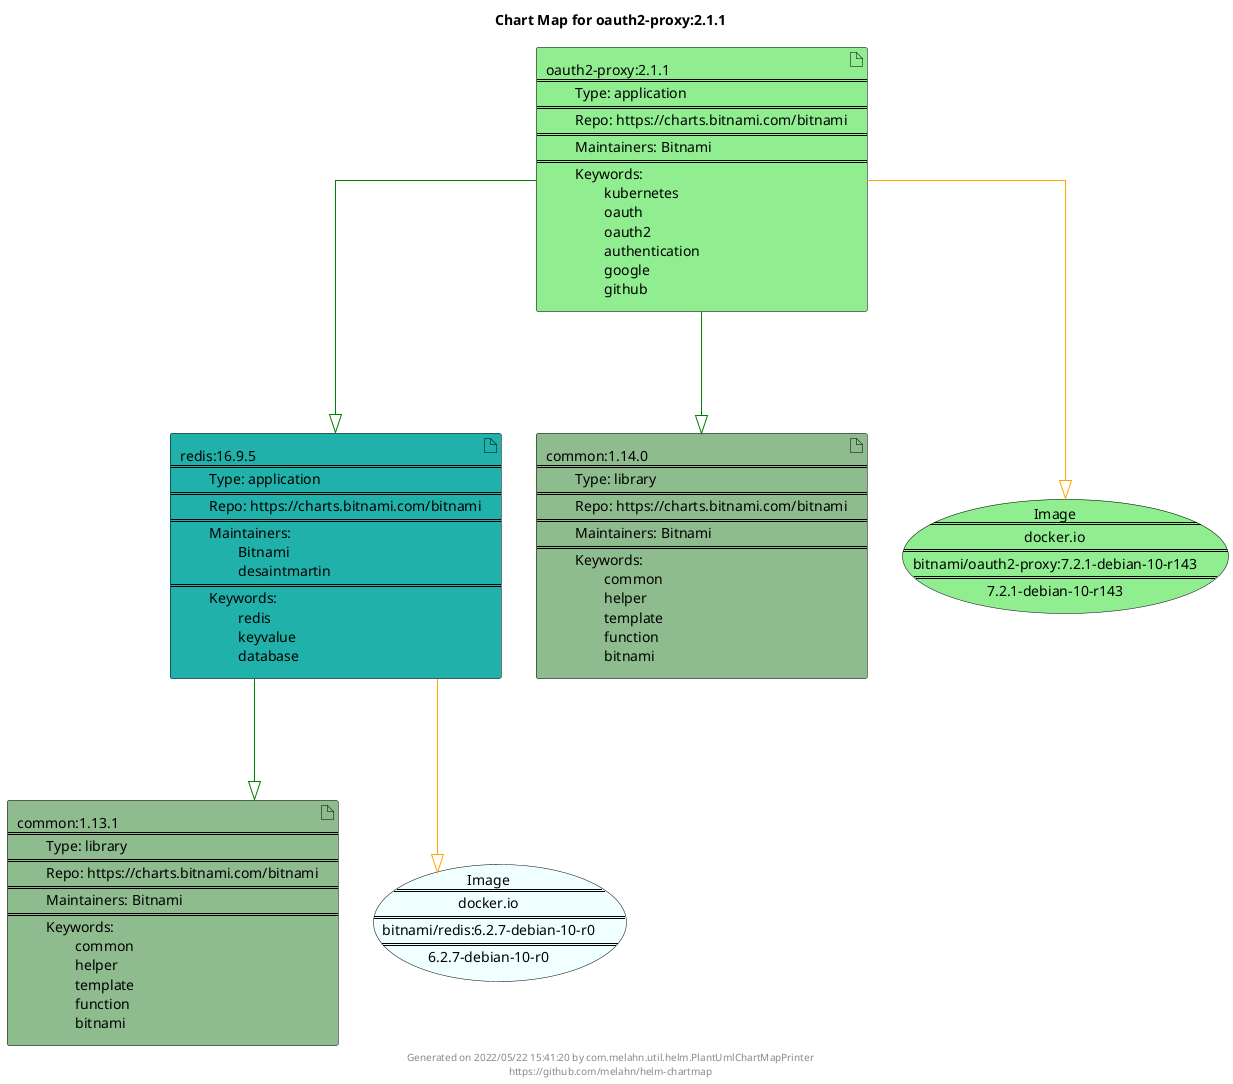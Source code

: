 @startuml
skinparam linetype ortho
skinparam backgroundColor white
skinparam usecaseBorderColor black
skinparam usecaseArrowColor LightSlateGray
skinparam artifactBorderColor black
skinparam artifactArrowColor LightSlateGray

title Chart Map for oauth2-proxy:2.1.1

'There are 4 referenced Helm Charts
artifact "common:1.13.1\n====\n\tType: library\n====\n\tRepo: https://charts.bitnami.com/bitnami\n====\n\tMaintainers: Bitnami\n====\n\tKeywords: \n\t\tcommon\n\t\thelper\n\t\ttemplate\n\t\tfunction\n\t\tbitnami" as common_1_13_1 #DarkSeaGreen
artifact "redis:16.9.5\n====\n\tType: application\n====\n\tRepo: https://charts.bitnami.com/bitnami\n====\n\tMaintainers: \n\t\tBitnami\n\t\tdesaintmartin\n====\n\tKeywords: \n\t\tredis\n\t\tkeyvalue\n\t\tdatabase" as redis_16_9_5 #LightSeaGreen
artifact "common:1.14.0\n====\n\tType: library\n====\n\tRepo: https://charts.bitnami.com/bitnami\n====\n\tMaintainers: Bitnami\n====\n\tKeywords: \n\t\tcommon\n\t\thelper\n\t\ttemplate\n\t\tfunction\n\t\tbitnami" as common_1_14_0 #DarkSeaGreen
artifact "oauth2-proxy:2.1.1\n====\n\tType: application\n====\n\tRepo: https://charts.bitnami.com/bitnami\n====\n\tMaintainers: Bitnami\n====\n\tKeywords: \n\t\tkubernetes\n\t\toauth\n\t\toauth2\n\t\tauthentication\n\t\tgoogle\n\t\tgithub" as oauth2_proxy_2_1_1 #LightGreen

'There are 2 referenced Docker Images
usecase "Image\n====\ndocker.io\n====\nbitnami/redis:6.2.7-debian-10-r0\n====\n6.2.7-debian-10-r0" as docker_io_bitnami_redis_6_2_7_debian_10_r0 #Azure
usecase "Image\n====\ndocker.io\n====\nbitnami/oauth2-proxy:7.2.1-debian-10-r143\n====\n7.2.1-debian-10-r143" as docker_io_bitnami_oauth2_proxy_7_2_1_debian_10_r143 #LightGreen

'Chart Dependencies
oauth2_proxy_2_1_1--[#green]-|>redis_16_9_5
redis_16_9_5--[#green]-|>common_1_13_1
oauth2_proxy_2_1_1--[#green]-|>common_1_14_0
redis_16_9_5--[#orange]-|>docker_io_bitnami_redis_6_2_7_debian_10_r0
oauth2_proxy_2_1_1--[#orange]-|>docker_io_bitnami_oauth2_proxy_7_2_1_debian_10_r143

center footer Generated on 2022/05/22 15:41:20 by com.melahn.util.helm.PlantUmlChartMapPrinter\nhttps://github.com/melahn/helm-chartmap
@enduml
